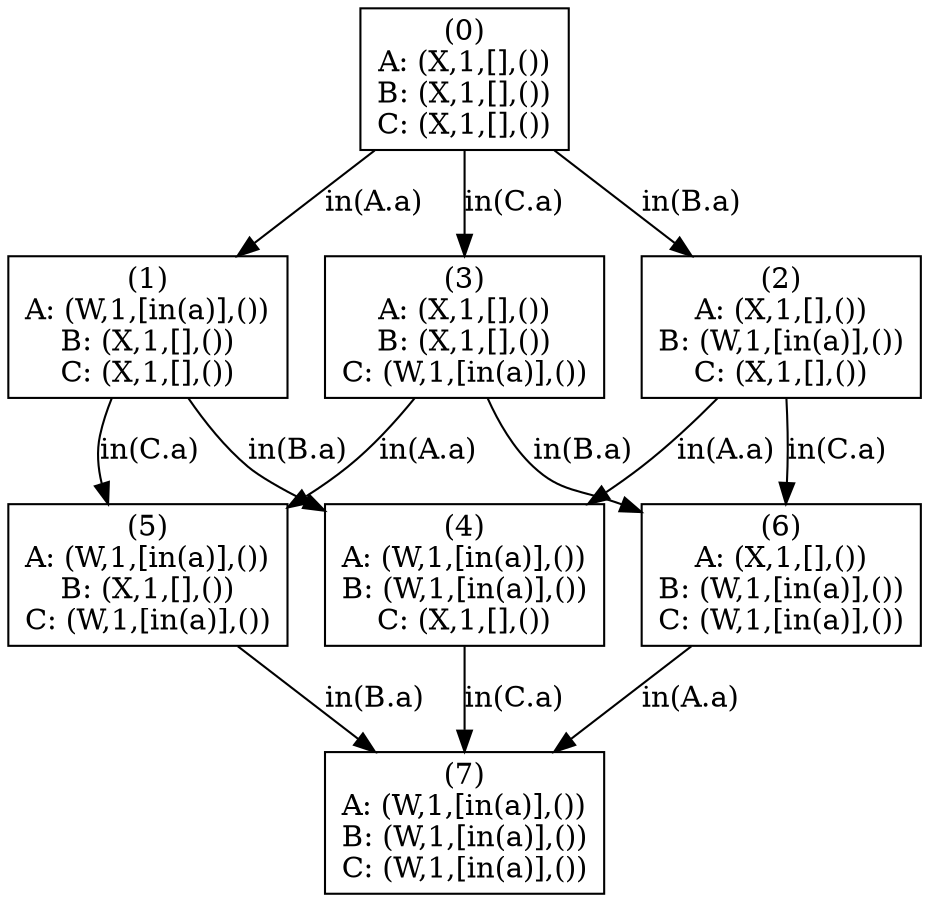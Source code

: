 digraph G {
	 rankdir=TB;
	0 [label = "(0)\nA: (X,1,[],())\nB: (X,1,[],())\nC: (X,1,[],())" shape=box];
	1 [label = "(1)\nA: (W,1,[in(a)],())\nB: (X,1,[],())\nC: (X,1,[],())" shape=box];
	2 [label = "(2)\nA: (X,1,[],())\nB: (W,1,[in(a)],())\nC: (X,1,[],())" shape=box];
	3 [label = "(3)\nA: (X,1,[],())\nB: (X,1,[],())\nC: (W,1,[in(a)],())" shape=box];
	4 [label = "(4)\nA: (W,1,[in(a)],())\nB: (W,1,[in(a)],())\nC: (X,1,[],())" shape=box];
	5 [label = "(5)\nA: (W,1,[in(a)],())\nB: (X,1,[],())\nC: (W,1,[in(a)],())" shape=box];
	6 [label = "(6)\nA: (X,1,[],())\nB: (W,1,[in(a)],())\nC: (W,1,[in(a)],())" shape=box];
	7 [label = "(7)\nA: (W,1,[in(a)],())\nB: (W,1,[in(a)],())\nC: (W,1,[in(a)],())" shape=box];
	0 -> 1 [label = "in(A.a)"];
	0 -> 2 [label = "in(B.a)"];
	0 -> 3 [label = "in(C.a)"];
	1 -> 4 [label = "in(B.a)"];
	1 -> 5 [label = "in(C.a)"];
	2 -> 4 [label = "in(A.a)"];
	2 -> 6 [label = "in(C.a)"];
	3 -> 5 [label = "in(A.a)"];
	3 -> 6 [label = "in(B.a)"];
	4 -> 7 [label = "in(C.a)"];
	5 -> 7 [label = "in(B.a)"];
	6 -> 7 [label = "in(A.a)"];
}

